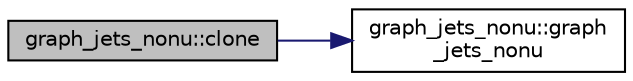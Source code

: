 digraph "graph_jets_nonu::clone"
{
 // INTERACTIVE_SVG=YES
 // LATEX_PDF_SIZE
  edge [fontname="Helvetica",fontsize="10",labelfontname="Helvetica",labelfontsize="10"];
  node [fontname="Helvetica",fontsize="10",shape=record];
  rankdir="LR";
  Node1 [label="graph_jets_nonu::clone",height=0.2,width=0.4,color="black", fillcolor="grey75", style="filled", fontcolor="black",tooltip=" "];
  Node1 -> Node2 [color="midnightblue",fontsize="10",style="solid",fontname="Helvetica"];
  Node2 [label="graph_jets_nonu::graph\l_jets_nonu",height=0.2,width=0.4,color="black", fillcolor="white", style="filled",URL="$classgraph__jets__nonu.html#aea99d314f68f8df43877b7ec587e879e",tooltip=" "];
}
